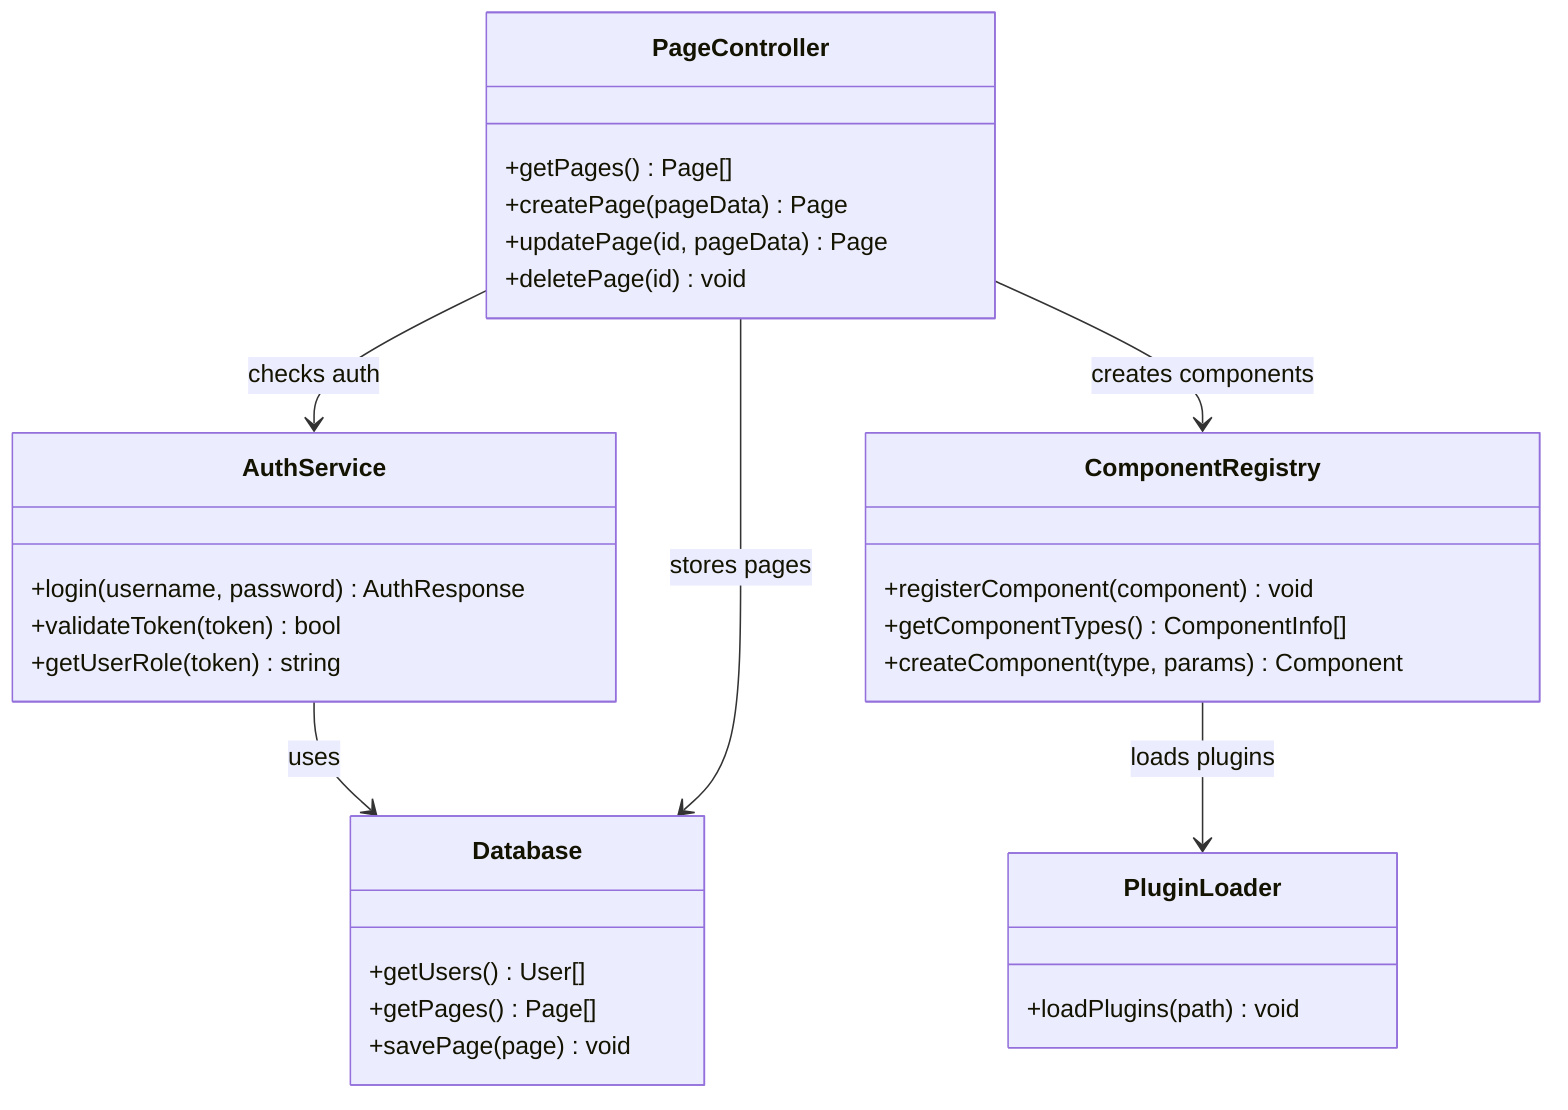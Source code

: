 classDiagram
    class AuthService {
        +login(username, password) AuthResponse
        +validateToken(token) bool
        +getUserRole(token) string
    }
    
    class PageController {
        +getPages() Page[]
        +createPage(pageData) Page
        +updatePage(id, pageData) Page
        +deletePage(id) void
    }
    
    class ComponentRegistry {
        +registerComponent(component) void
        +getComponentTypes() ComponentInfo[]
        +createComponent(type, params) Component
    }
    
    class Database {
        +getUsers() User[]
        +getPages() Page[]
        +savePage(page) void
    }
    
    class PluginLoader {
        +loadPlugins(path) void
    }
    
    AuthService --> Database : uses
    PageController --> AuthService : checks auth
    PageController --> Database : stores pages
    PageController --> ComponentRegistry : creates components
    ComponentRegistry --> PluginLoader : loads plugins
